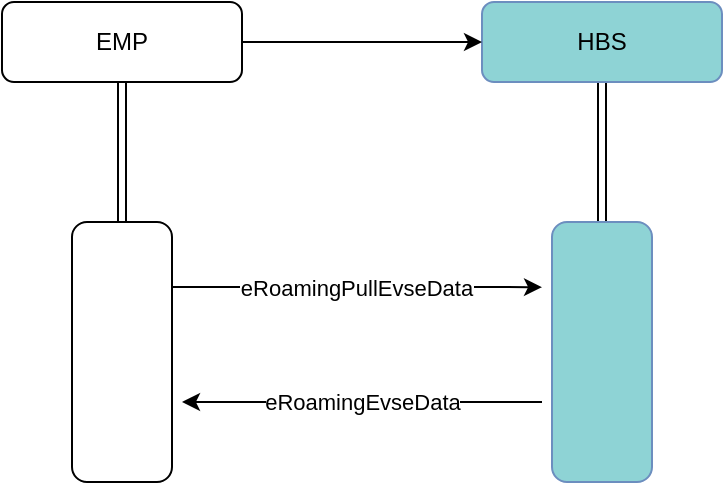 <mxfile version="22.1.3" type="embed">
  <diagram id="C5RBs43oDa-KdzZeNtuy" name="Page-1">
    <mxGraphModel dx="684" dy="409" grid="1" gridSize="10" guides="1" tooltips="1" connect="1" arrows="1" fold="1" page="1" pageScale="1" pageWidth="827" pageHeight="1169" math="0" shadow="0">
      <root>
        <mxCell id="WIyWlLk6GJQsqaUBKTNV-0" />
        <mxCell id="WIyWlLk6GJQsqaUBKTNV-1" parent="WIyWlLk6GJQsqaUBKTNV-0" />
        <mxCell id="mqhsIlJsJIQ-4BBumhuW-1" value="" style="edgeStyle=orthogonalEdgeStyle;rounded=0;orthogonalLoop=1;jettySize=auto;html=1;shape=link;strokeColor=default;" parent="WIyWlLk6GJQsqaUBKTNV-1" source="WIyWlLk6GJQsqaUBKTNV-3" target="mqhsIlJsJIQ-4BBumhuW-0" edge="1">
          <mxGeometry relative="1" as="geometry" />
        </mxCell>
        <mxCell id="WIyWlLk6GJQsqaUBKTNV-3" value="HBS" style="rounded=1;whiteSpace=wrap;html=1;fontSize=12;glass=0;strokeWidth=1;shadow=0;fillColor=#8ed3d5;strokeColor=#6c8ebf;" parent="WIyWlLk6GJQsqaUBKTNV-1" vertex="1">
          <mxGeometry x="440" y="40" width="120" height="40" as="geometry" />
        </mxCell>
        <mxCell id="mqhsIlJsJIQ-4BBumhuW-3" value="" style="edgeStyle=orthogonalEdgeStyle;rounded=0;orthogonalLoop=1;jettySize=auto;html=1;shape=link;" parent="WIyWlLk6GJQsqaUBKTNV-1" source="GL9R_cz36WKqp-rHEN6m-36" target="mqhsIlJsJIQ-4BBumhuW-2" edge="1">
          <mxGeometry relative="1" as="geometry" />
        </mxCell>
        <mxCell id="GL9R_cz36WKqp-rHEN6m-36" value="EMP" style="rounded=1;whiteSpace=wrap;html=1;fontSize=12;glass=0;strokeWidth=1;shadow=0;" parent="WIyWlLk6GJQsqaUBKTNV-1" vertex="1">
          <mxGeometry x="200" y="40" width="120" height="40" as="geometry" />
        </mxCell>
        <mxCell id="GL9R_cz36WKqp-rHEN6m-37" style="edgeStyle=orthogonalEdgeStyle;rounded=0;orthogonalLoop=1;jettySize=auto;html=1;entryX=0;entryY=0.5;entryDx=0;entryDy=0;" parent="WIyWlLk6GJQsqaUBKTNV-1" source="GL9R_cz36WKqp-rHEN6m-36" target="WIyWlLk6GJQsqaUBKTNV-3" edge="1">
          <mxGeometry relative="1" as="geometry" />
        </mxCell>
        <mxCell id="mqhsIlJsJIQ-4BBumhuW-0" value="" style="rounded=1;whiteSpace=wrap;html=1;glass=0;strokeWidth=1;shadow=0;fillColor=#8ed3d5;strokeColor=#6c8ebf;" parent="WIyWlLk6GJQsqaUBKTNV-1" vertex="1">
          <mxGeometry x="475" y="150" width="50" height="130" as="geometry" />
        </mxCell>
        <mxCell id="mqhsIlJsJIQ-4BBumhuW-5" value="eRoamingPullEvseData" style="edgeStyle=orthogonalEdgeStyle;rounded=0;orthogonalLoop=1;jettySize=auto;html=1;exitX=1;exitY=0.25;exitDx=0;exitDy=0;" parent="WIyWlLk6GJQsqaUBKTNV-1" source="mqhsIlJsJIQ-4BBumhuW-2" edge="1">
          <mxGeometry relative="1" as="geometry">
            <mxPoint x="470" y="182.571" as="targetPoint" />
          </mxGeometry>
        </mxCell>
        <mxCell id="mqhsIlJsJIQ-4BBumhuW-2" value="" style="rounded=1;whiteSpace=wrap;html=1;glass=0;strokeWidth=1;shadow=0;" parent="WIyWlLk6GJQsqaUBKTNV-1" vertex="1">
          <mxGeometry x="235" y="150" width="50" height="130" as="geometry" />
        </mxCell>
        <mxCell id="mqhsIlJsJIQ-4BBumhuW-7" value="eRoamingEvseData" style="edgeStyle=orthogonalEdgeStyle;rounded=0;orthogonalLoop=1;jettySize=auto;html=1;" parent="WIyWlLk6GJQsqaUBKTNV-1" edge="1">
          <mxGeometry relative="1" as="geometry">
            <mxPoint x="290" y="240" as="targetPoint" />
            <mxPoint x="470" y="240" as="sourcePoint" />
            <mxPoint as="offset" />
          </mxGeometry>
        </mxCell>
      </root>
    </mxGraphModel>
  </diagram>
</mxfile>
